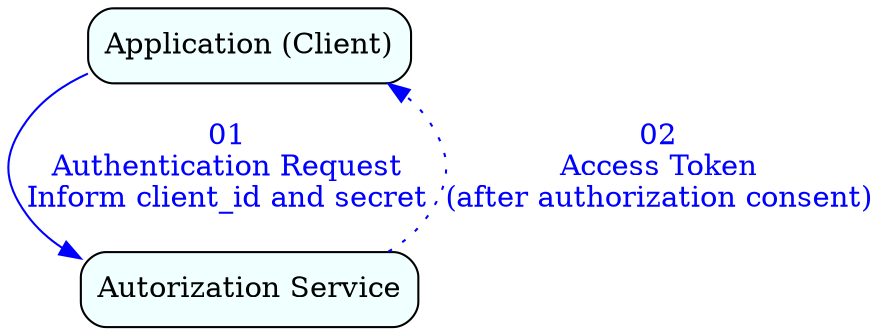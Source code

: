 
digraph identity_server_resource_owner_flow { 

  subgraph components{
    aize="4,4";
    node [style="filled,rounded", fillcolor="azure", shape="box"];
    client [label="Application (Client)"];
    authorization_service [label="Autorization Service"];
  }

  subgraph sequence{
    edge [color="blue", fontcolor="blue"];
    client -> authorization_service [label="01\nAuthentication Request\nInform client_id and secret"]
    authorization_service -> client [label="02\nAccess Token\n(after authorization consent)", style="dotted"]
  }

}
